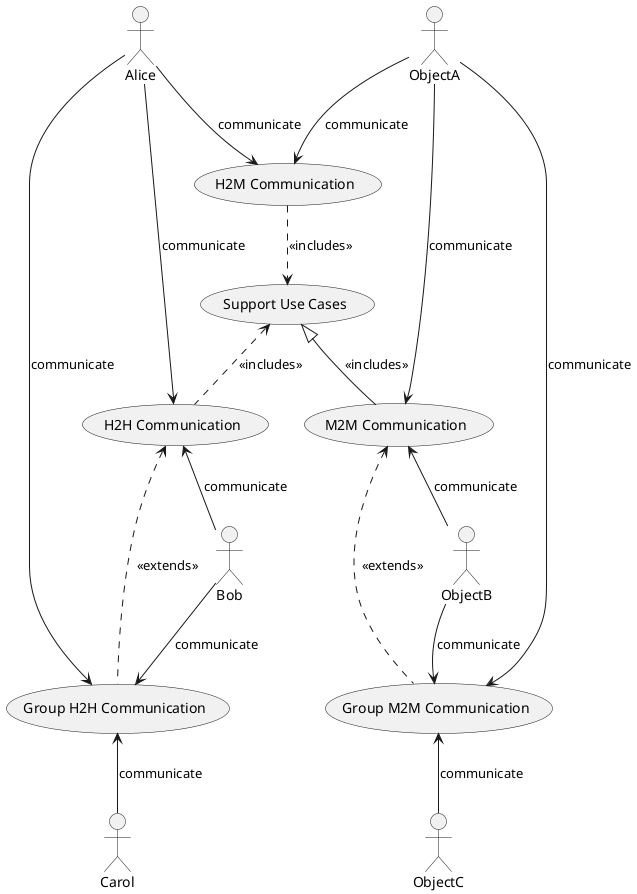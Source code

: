 @startuml

actor Alice as aA
actor Bob as bA
actor Carol as cA

actor ObjectA as objaA
actor ObjectB as objbA
actor ObjectC as objcA

usecase (Support Use Cases) as ssUC
usecase (H2H Communication) as h2hUC
usecase (H2M Communication) as h2mUC
usecase (M2M Communication) as m2mUC
usecase (Group H2H Communication) as grouph2hUC
usecase (Group M2M Communication) as groupm2mUC

h2hUC .up.> ssUC : <<includes>>
h2mUC .down.> ssUC : <<includes>>
m2mUC -up-|> ssUC : <<includes>>

h2hUC <.. grouph2hUC : <<extends>>
m2mUC <.. groupm2mUC : <<extends>>

aA --> h2hUC : communicate
bA -up-> h2hUC : communicate

aA --> grouph2hUC : communicate
bA --> grouph2hUC : communicate
cA -up-> grouph2hUC : communicate

objaA --> h2mUC : communicate
aA --> h2mUC : communicate

objaA --> m2mUC : communicate
objbA -up-> m2mUC : communicate

objaA --> groupm2mUC : communicate
objbA --> groupm2mUC : communicate
objcA -up-> groupm2mUC : communicate

@enduml
